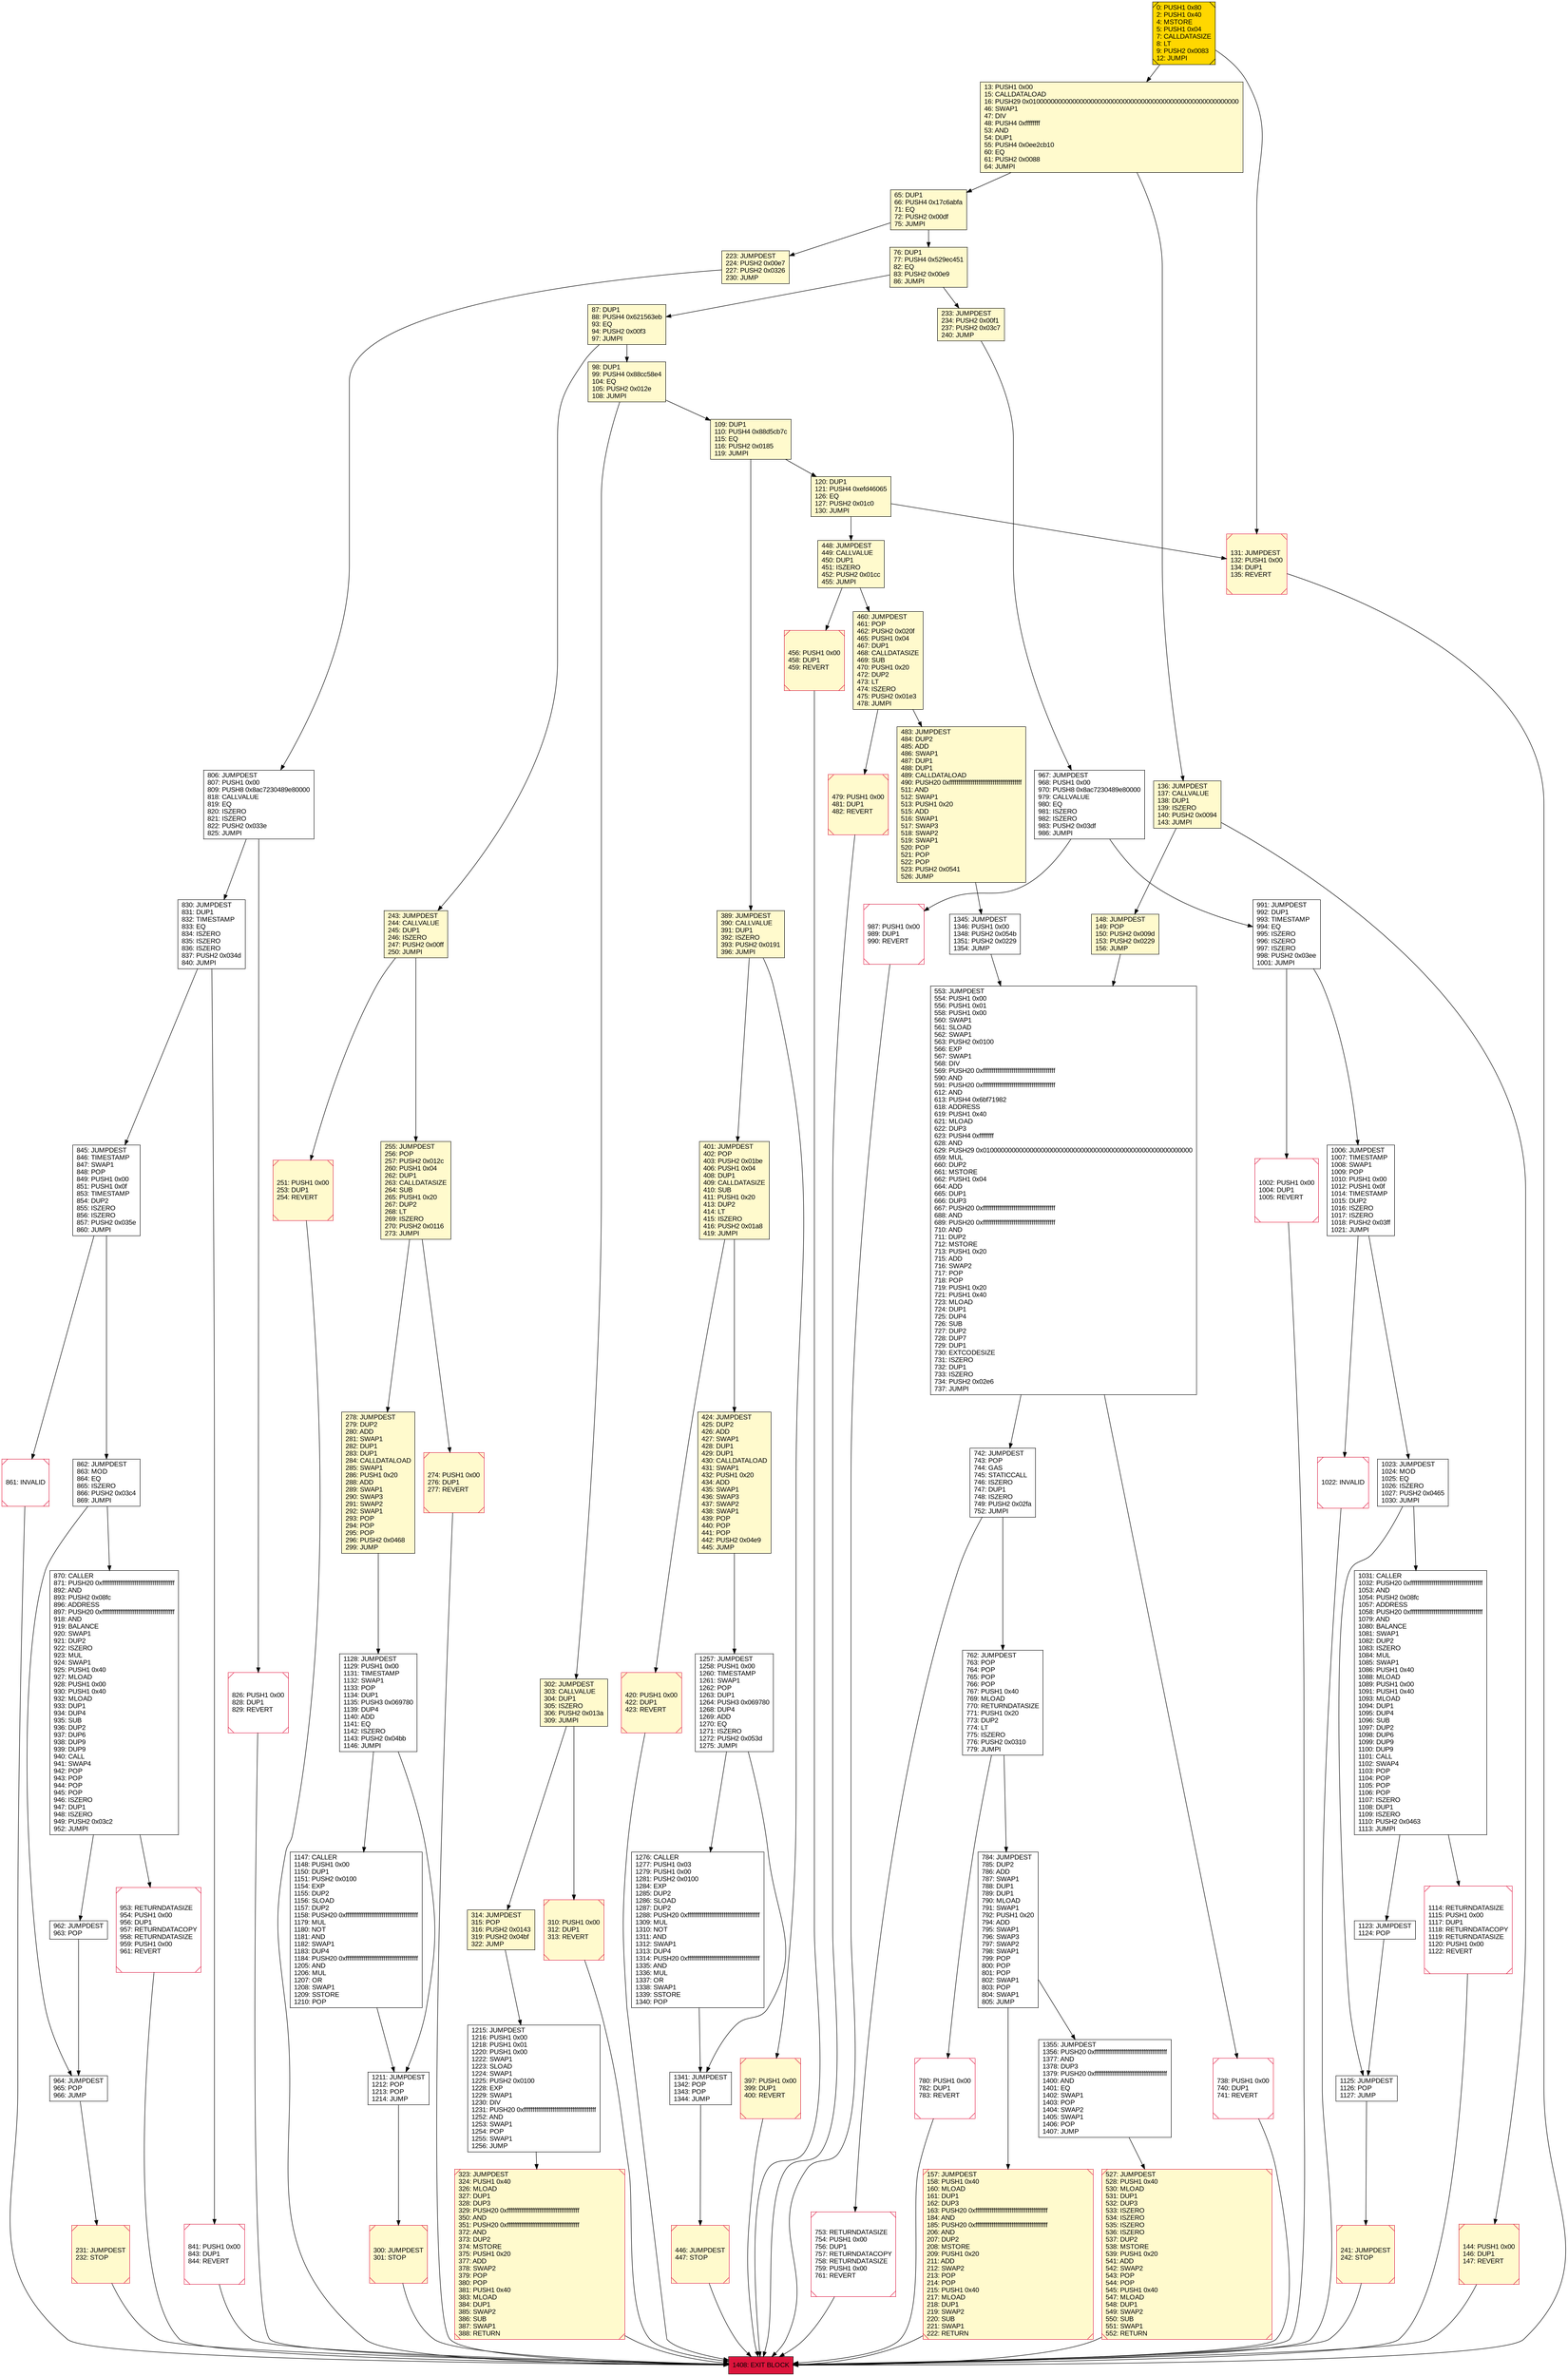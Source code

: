 digraph G {
bgcolor=transparent rankdir=UD;
node [shape=box style=filled color=black fillcolor=white fontname=arial fontcolor=black];
1408 [label="1408: EXIT BLOCK\l" fillcolor=crimson ];
845 [label="845: JUMPDEST\l846: TIMESTAMP\l847: SWAP1\l848: POP\l849: PUSH1 0x00\l851: PUSH1 0x0f\l853: TIMESTAMP\l854: DUP2\l855: ISZERO\l856: ISZERO\l857: PUSH2 0x035e\l860: JUMPI\l" ];
420 [label="420: PUSH1 0x00\l422: DUP1\l423: REVERT\l" fillcolor=lemonchiffon shape=Msquare color=crimson ];
131 [label="131: JUMPDEST\l132: PUSH1 0x00\l134: DUP1\l135: REVERT\l" fillcolor=lemonchiffon shape=Msquare color=crimson ];
448 [label="448: JUMPDEST\l449: CALLVALUE\l450: DUP1\l451: ISZERO\l452: PUSH2 0x01cc\l455: JUMPI\l" fillcolor=lemonchiffon ];
991 [label="991: JUMPDEST\l992: DUP1\l993: TIMESTAMP\l994: EQ\l995: ISZERO\l996: ISZERO\l997: ISZERO\l998: PUSH2 0x03ee\l1001: JUMPI\l" ];
223 [label="223: JUMPDEST\l224: PUSH2 0x00e7\l227: PUSH2 0x0326\l230: JUMP\l" fillcolor=lemonchiffon ];
13 [label="13: PUSH1 0x00\l15: CALLDATALOAD\l16: PUSH29 0x0100000000000000000000000000000000000000000000000000000000\l46: SWAP1\l47: DIV\l48: PUSH4 0xffffffff\l53: AND\l54: DUP1\l55: PUSH4 0x0ee2cb10\l60: EQ\l61: PUSH2 0x0088\l64: JUMPI\l" fillcolor=lemonchiffon ];
323 [label="323: JUMPDEST\l324: PUSH1 0x40\l326: MLOAD\l327: DUP1\l328: DUP3\l329: PUSH20 0xffffffffffffffffffffffffffffffffffffffff\l350: AND\l351: PUSH20 0xffffffffffffffffffffffffffffffffffffffff\l372: AND\l373: DUP2\l374: MSTORE\l375: PUSH1 0x20\l377: ADD\l378: SWAP2\l379: POP\l380: POP\l381: PUSH1 0x40\l383: MLOAD\l384: DUP1\l385: SWAP2\l386: SUB\l387: SWAP1\l388: RETURN\l" fillcolor=lemonchiffon shape=Msquare color=crimson ];
1345 [label="1345: JUMPDEST\l1346: PUSH1 0x00\l1348: PUSH2 0x054b\l1351: PUSH2 0x0229\l1354: JUMP\l" ];
310 [label="310: PUSH1 0x00\l312: DUP1\l313: REVERT\l" fillcolor=lemonchiffon shape=Msquare color=crimson ];
424 [label="424: JUMPDEST\l425: DUP2\l426: ADD\l427: SWAP1\l428: DUP1\l429: DUP1\l430: CALLDATALOAD\l431: SWAP1\l432: PUSH1 0x20\l434: ADD\l435: SWAP1\l436: SWAP3\l437: SWAP2\l438: SWAP1\l439: POP\l440: POP\l441: POP\l442: PUSH2 0x04e9\l445: JUMP\l" fillcolor=lemonchiffon ];
1006 [label="1006: JUMPDEST\l1007: TIMESTAMP\l1008: SWAP1\l1009: POP\l1010: PUSH1 0x00\l1012: PUSH1 0x0f\l1014: TIMESTAMP\l1015: DUP2\l1016: ISZERO\l1017: ISZERO\l1018: PUSH2 0x03ff\l1021: JUMPI\l" ];
826 [label="826: PUSH1 0x00\l828: DUP1\l829: REVERT\l" shape=Msquare color=crimson ];
1276 [label="1276: CALLER\l1277: PUSH1 0x03\l1279: PUSH1 0x00\l1281: PUSH2 0x0100\l1284: EXP\l1285: DUP2\l1286: SLOAD\l1287: DUP2\l1288: PUSH20 0xffffffffffffffffffffffffffffffffffffffff\l1309: MUL\l1310: NOT\l1311: AND\l1312: SWAP1\l1313: DUP4\l1314: PUSH20 0xffffffffffffffffffffffffffffffffffffffff\l1335: AND\l1336: MUL\l1337: OR\l1338: SWAP1\l1339: SSTORE\l1340: POP\l" ];
1355 [label="1355: JUMPDEST\l1356: PUSH20 0xffffffffffffffffffffffffffffffffffffffff\l1377: AND\l1378: DUP3\l1379: PUSH20 0xffffffffffffffffffffffffffffffffffffffff\l1400: AND\l1401: EQ\l1402: SWAP1\l1403: POP\l1404: SWAP2\l1405: SWAP1\l1406: POP\l1407: JUMP\l" ];
1257 [label="1257: JUMPDEST\l1258: PUSH1 0x00\l1260: TIMESTAMP\l1261: SWAP1\l1262: POP\l1263: DUP1\l1264: PUSH3 0x069780\l1268: DUP4\l1269: ADD\l1270: EQ\l1271: ISZERO\l1272: PUSH2 0x053d\l1275: JUMPI\l" ];
302 [label="302: JUMPDEST\l303: CALLVALUE\l304: DUP1\l305: ISZERO\l306: PUSH2 0x013a\l309: JUMPI\l" fillcolor=lemonchiffon ];
953 [label="953: RETURNDATASIZE\l954: PUSH1 0x00\l956: DUP1\l957: RETURNDATACOPY\l958: RETURNDATASIZE\l959: PUSH1 0x00\l961: REVERT\l" shape=Msquare color=crimson ];
0 [label="0: PUSH1 0x80\l2: PUSH1 0x40\l4: MSTORE\l5: PUSH1 0x04\l7: CALLDATASIZE\l8: LT\l9: PUSH2 0x0083\l12: JUMPI\l" fillcolor=lemonchiffon shape=Msquare fillcolor=gold ];
553 [label="553: JUMPDEST\l554: PUSH1 0x00\l556: PUSH1 0x01\l558: PUSH1 0x00\l560: SWAP1\l561: SLOAD\l562: SWAP1\l563: PUSH2 0x0100\l566: EXP\l567: SWAP1\l568: DIV\l569: PUSH20 0xffffffffffffffffffffffffffffffffffffffff\l590: AND\l591: PUSH20 0xffffffffffffffffffffffffffffffffffffffff\l612: AND\l613: PUSH4 0x6bf71982\l618: ADDRESS\l619: PUSH1 0x40\l621: MLOAD\l622: DUP3\l623: PUSH4 0xffffffff\l628: AND\l629: PUSH29 0x0100000000000000000000000000000000000000000000000000000000\l659: MUL\l660: DUP2\l661: MSTORE\l662: PUSH1 0x04\l664: ADD\l665: DUP1\l666: DUP3\l667: PUSH20 0xffffffffffffffffffffffffffffffffffffffff\l688: AND\l689: PUSH20 0xffffffffffffffffffffffffffffffffffffffff\l710: AND\l711: DUP2\l712: MSTORE\l713: PUSH1 0x20\l715: ADD\l716: SWAP2\l717: POP\l718: POP\l719: PUSH1 0x20\l721: PUSH1 0x40\l723: MLOAD\l724: DUP1\l725: DUP4\l726: SUB\l727: DUP2\l728: DUP7\l729: DUP1\l730: EXTCODESIZE\l731: ISZERO\l732: DUP1\l733: ISZERO\l734: PUSH2 0x02e6\l737: JUMPI\l" ];
255 [label="255: JUMPDEST\l256: POP\l257: PUSH2 0x012c\l260: PUSH1 0x04\l262: DUP1\l263: CALLDATASIZE\l264: SUB\l265: PUSH1 0x20\l267: DUP2\l268: LT\l269: ISZERO\l270: PUSH2 0x0116\l273: JUMPI\l" fillcolor=lemonchiffon ];
136 [label="136: JUMPDEST\l137: CALLVALUE\l138: DUP1\l139: ISZERO\l140: PUSH2 0x0094\l143: JUMPI\l" fillcolor=lemonchiffon ];
314 [label="314: JUMPDEST\l315: POP\l316: PUSH2 0x0143\l319: PUSH2 0x04bf\l322: JUMP\l" fillcolor=lemonchiffon ];
446 [label="446: JUMPDEST\l447: STOP\l" fillcolor=lemonchiffon shape=Msquare color=crimson ];
397 [label="397: PUSH1 0x00\l399: DUP1\l400: REVERT\l" fillcolor=lemonchiffon shape=Msquare color=crimson ];
483 [label="483: JUMPDEST\l484: DUP2\l485: ADD\l486: SWAP1\l487: DUP1\l488: DUP1\l489: CALLDATALOAD\l490: PUSH20 0xffffffffffffffffffffffffffffffffffffffff\l511: AND\l512: SWAP1\l513: PUSH1 0x20\l515: ADD\l516: SWAP1\l517: SWAP3\l518: SWAP2\l519: SWAP1\l520: POP\l521: POP\l522: POP\l523: PUSH2 0x0541\l526: JUMP\l" fillcolor=lemonchiffon ];
780 [label="780: PUSH1 0x00\l782: DUP1\l783: REVERT\l" shape=Msquare color=crimson ];
65 [label="65: DUP1\l66: PUSH4 0x17c6abfa\l71: EQ\l72: PUSH2 0x00df\l75: JUMPI\l" fillcolor=lemonchiffon ];
144 [label="144: PUSH1 0x00\l146: DUP1\l147: REVERT\l" fillcolor=lemonchiffon shape=Msquare color=crimson ];
76 [label="76: DUP1\l77: PUSH4 0x529ec451\l82: EQ\l83: PUSH2 0x00e9\l86: JUMPI\l" fillcolor=lemonchiffon ];
274 [label="274: PUSH1 0x00\l276: DUP1\l277: REVERT\l" fillcolor=lemonchiffon shape=Msquare color=crimson ];
527 [label="527: JUMPDEST\l528: PUSH1 0x40\l530: MLOAD\l531: DUP1\l532: DUP3\l533: ISZERO\l534: ISZERO\l535: ISZERO\l536: ISZERO\l537: DUP2\l538: MSTORE\l539: PUSH1 0x20\l541: ADD\l542: SWAP2\l543: POP\l544: POP\l545: PUSH1 0x40\l547: MLOAD\l548: DUP1\l549: SWAP2\l550: SUB\l551: SWAP1\l552: RETURN\l" fillcolor=lemonchiffon shape=Msquare color=crimson ];
830 [label="830: JUMPDEST\l831: DUP1\l832: TIMESTAMP\l833: EQ\l834: ISZERO\l835: ISZERO\l836: ISZERO\l837: PUSH2 0x034d\l840: JUMPI\l" ];
1128 [label="1128: JUMPDEST\l1129: PUSH1 0x00\l1131: TIMESTAMP\l1132: SWAP1\l1133: POP\l1134: DUP1\l1135: PUSH3 0x069780\l1139: DUP4\l1140: ADD\l1141: EQ\l1142: ISZERO\l1143: PUSH2 0x04bb\l1146: JUMPI\l" ];
300 [label="300: JUMPDEST\l301: STOP\l" fillcolor=lemonchiffon shape=Msquare color=crimson ];
870 [label="870: CALLER\l871: PUSH20 0xffffffffffffffffffffffffffffffffffffffff\l892: AND\l893: PUSH2 0x08fc\l896: ADDRESS\l897: PUSH20 0xffffffffffffffffffffffffffffffffffffffff\l918: AND\l919: BALANCE\l920: SWAP1\l921: DUP2\l922: ISZERO\l923: MUL\l924: SWAP1\l925: PUSH1 0x40\l927: MLOAD\l928: PUSH1 0x00\l930: PUSH1 0x40\l932: MLOAD\l933: DUP1\l934: DUP4\l935: SUB\l936: DUP2\l937: DUP6\l938: DUP9\l939: DUP9\l940: CALL\l941: SWAP4\l942: POP\l943: POP\l944: POP\l945: POP\l946: ISZERO\l947: DUP1\l948: ISZERO\l949: PUSH2 0x03c2\l952: JUMPI\l" ];
87 [label="87: DUP1\l88: PUSH4 0x621563eb\l93: EQ\l94: PUSH2 0x00f3\l97: JUMPI\l" fillcolor=lemonchiffon ];
148 [label="148: JUMPDEST\l149: POP\l150: PUSH2 0x009d\l153: PUSH2 0x0229\l156: JUMP\l" fillcolor=lemonchiffon ];
806 [label="806: JUMPDEST\l807: PUSH1 0x00\l809: PUSH8 0x8ac7230489e80000\l818: CALLVALUE\l819: EQ\l820: ISZERO\l821: ISZERO\l822: PUSH2 0x033e\l825: JUMPI\l" ];
1022 [label="1022: INVALID\l" shape=Msquare color=crimson ];
1114 [label="1114: RETURNDATASIZE\l1115: PUSH1 0x00\l1117: DUP1\l1118: RETURNDATACOPY\l1119: RETURNDATASIZE\l1120: PUSH1 0x00\l1122: REVERT\l" shape=Msquare color=crimson ];
1125 [label="1125: JUMPDEST\l1126: POP\l1127: JUMP\l" ];
109 [label="109: DUP1\l110: PUSH4 0x88d5cb7c\l115: EQ\l116: PUSH2 0x0185\l119: JUMPI\l" fillcolor=lemonchiffon ];
738 [label="738: PUSH1 0x00\l740: DUP1\l741: REVERT\l" shape=Msquare color=crimson ];
98 [label="98: DUP1\l99: PUSH4 0x88cc58e4\l104: EQ\l105: PUSH2 0x012e\l108: JUMPI\l" fillcolor=lemonchiffon ];
1002 [label="1002: PUSH1 0x00\l1004: DUP1\l1005: REVERT\l" shape=Msquare color=crimson ];
1023 [label="1023: JUMPDEST\l1024: MOD\l1025: EQ\l1026: ISZERO\l1027: PUSH2 0x0465\l1030: JUMPI\l" ];
157 [label="157: JUMPDEST\l158: PUSH1 0x40\l160: MLOAD\l161: DUP1\l162: DUP3\l163: PUSH20 0xffffffffffffffffffffffffffffffffffffffff\l184: AND\l185: PUSH20 0xffffffffffffffffffffffffffffffffffffffff\l206: AND\l207: DUP2\l208: MSTORE\l209: PUSH1 0x20\l211: ADD\l212: SWAP2\l213: POP\l214: POP\l215: PUSH1 0x40\l217: MLOAD\l218: DUP1\l219: SWAP2\l220: SUB\l221: SWAP1\l222: RETURN\l" fillcolor=lemonchiffon shape=Msquare color=crimson ];
1123 [label="1123: JUMPDEST\l1124: POP\l" ];
401 [label="401: JUMPDEST\l402: POP\l403: PUSH2 0x01be\l406: PUSH1 0x04\l408: DUP1\l409: CALLDATASIZE\l410: SUB\l411: PUSH1 0x20\l413: DUP2\l414: LT\l415: ISZERO\l416: PUSH2 0x01a8\l419: JUMPI\l" fillcolor=lemonchiffon ];
742 [label="742: JUMPDEST\l743: POP\l744: GAS\l745: STATICCALL\l746: ISZERO\l747: DUP1\l748: ISZERO\l749: PUSH2 0x02fa\l752: JUMPI\l" ];
243 [label="243: JUMPDEST\l244: CALLVALUE\l245: DUP1\l246: ISZERO\l247: PUSH2 0x00ff\l250: JUMPI\l" fillcolor=lemonchiffon ];
967 [label="967: JUMPDEST\l968: PUSH1 0x00\l970: PUSH8 0x8ac7230489e80000\l979: CALLVALUE\l980: EQ\l981: ISZERO\l982: ISZERO\l983: PUSH2 0x03df\l986: JUMPI\l" ];
251 [label="251: PUSH1 0x00\l253: DUP1\l254: REVERT\l" fillcolor=lemonchiffon shape=Msquare color=crimson ];
233 [label="233: JUMPDEST\l234: PUSH2 0x00f1\l237: PUSH2 0x03c7\l240: JUMP\l" fillcolor=lemonchiffon ];
861 [label="861: INVALID\l" shape=Msquare color=crimson ];
964 [label="964: JUMPDEST\l965: POP\l966: JUMP\l" ];
278 [label="278: JUMPDEST\l279: DUP2\l280: ADD\l281: SWAP1\l282: DUP1\l283: DUP1\l284: CALLDATALOAD\l285: SWAP1\l286: PUSH1 0x20\l288: ADD\l289: SWAP1\l290: SWAP3\l291: SWAP2\l292: SWAP1\l293: POP\l294: POP\l295: POP\l296: PUSH2 0x0468\l299: JUMP\l" fillcolor=lemonchiffon ];
241 [label="241: JUMPDEST\l242: STOP\l" fillcolor=lemonchiffon shape=Msquare color=crimson ];
784 [label="784: JUMPDEST\l785: DUP2\l786: ADD\l787: SWAP1\l788: DUP1\l789: DUP1\l790: MLOAD\l791: SWAP1\l792: PUSH1 0x20\l794: ADD\l795: SWAP1\l796: SWAP3\l797: SWAP2\l798: SWAP1\l799: POP\l800: POP\l801: POP\l802: SWAP1\l803: POP\l804: SWAP1\l805: JUMP\l" ];
841 [label="841: PUSH1 0x00\l843: DUP1\l844: REVERT\l" shape=Msquare color=crimson ];
456 [label="456: PUSH1 0x00\l458: DUP1\l459: REVERT\l" fillcolor=lemonchiffon shape=Msquare color=crimson ];
753 [label="753: RETURNDATASIZE\l754: PUSH1 0x00\l756: DUP1\l757: RETURNDATACOPY\l758: RETURNDATASIZE\l759: PUSH1 0x00\l761: REVERT\l" shape=Msquare color=crimson ];
1031 [label="1031: CALLER\l1032: PUSH20 0xffffffffffffffffffffffffffffffffffffffff\l1053: AND\l1054: PUSH2 0x08fc\l1057: ADDRESS\l1058: PUSH20 0xffffffffffffffffffffffffffffffffffffffff\l1079: AND\l1080: BALANCE\l1081: SWAP1\l1082: DUP2\l1083: ISZERO\l1084: MUL\l1085: SWAP1\l1086: PUSH1 0x40\l1088: MLOAD\l1089: PUSH1 0x00\l1091: PUSH1 0x40\l1093: MLOAD\l1094: DUP1\l1095: DUP4\l1096: SUB\l1097: DUP2\l1098: DUP6\l1099: DUP9\l1100: DUP9\l1101: CALL\l1102: SWAP4\l1103: POP\l1104: POP\l1105: POP\l1106: POP\l1107: ISZERO\l1108: DUP1\l1109: ISZERO\l1110: PUSH2 0x0463\l1113: JUMPI\l" ];
1211 [label="1211: JUMPDEST\l1212: POP\l1213: POP\l1214: JUMP\l" ];
460 [label="460: JUMPDEST\l461: POP\l462: PUSH2 0x020f\l465: PUSH1 0x04\l467: DUP1\l468: CALLDATASIZE\l469: SUB\l470: PUSH1 0x20\l472: DUP2\l473: LT\l474: ISZERO\l475: PUSH2 0x01e3\l478: JUMPI\l" fillcolor=lemonchiffon ];
762 [label="762: JUMPDEST\l763: POP\l764: POP\l765: POP\l766: POP\l767: PUSH1 0x40\l769: MLOAD\l770: RETURNDATASIZE\l771: PUSH1 0x20\l773: DUP2\l774: LT\l775: ISZERO\l776: PUSH2 0x0310\l779: JUMPI\l" ];
120 [label="120: DUP1\l121: PUSH4 0xefd46065\l126: EQ\l127: PUSH2 0x01c0\l130: JUMPI\l" fillcolor=lemonchiffon ];
231 [label="231: JUMPDEST\l232: STOP\l" fillcolor=lemonchiffon shape=Msquare color=crimson ];
962 [label="962: JUMPDEST\l963: POP\l" ];
1147 [label="1147: CALLER\l1148: PUSH1 0x00\l1150: DUP1\l1151: PUSH2 0x0100\l1154: EXP\l1155: DUP2\l1156: SLOAD\l1157: DUP2\l1158: PUSH20 0xffffffffffffffffffffffffffffffffffffffff\l1179: MUL\l1180: NOT\l1181: AND\l1182: SWAP1\l1183: DUP4\l1184: PUSH20 0xffffffffffffffffffffffffffffffffffffffff\l1205: AND\l1206: MUL\l1207: OR\l1208: SWAP1\l1209: SSTORE\l1210: POP\l" ];
1341 [label="1341: JUMPDEST\l1342: POP\l1343: POP\l1344: JUMP\l" ];
862 [label="862: JUMPDEST\l863: MOD\l864: EQ\l865: ISZERO\l866: PUSH2 0x03c4\l869: JUMPI\l" ];
987 [label="987: PUSH1 0x00\l989: DUP1\l990: REVERT\l" shape=Msquare color=crimson ];
389 [label="389: JUMPDEST\l390: CALLVALUE\l391: DUP1\l392: ISZERO\l393: PUSH2 0x0191\l396: JUMPI\l" fillcolor=lemonchiffon ];
479 [label="479: PUSH1 0x00\l481: DUP1\l482: REVERT\l" fillcolor=lemonchiffon shape=Msquare color=crimson ];
1215 [label="1215: JUMPDEST\l1216: PUSH1 0x00\l1218: PUSH1 0x01\l1220: PUSH1 0x00\l1222: SWAP1\l1223: SLOAD\l1224: SWAP1\l1225: PUSH2 0x0100\l1228: EXP\l1229: SWAP1\l1230: DIV\l1231: PUSH20 0xffffffffffffffffffffffffffffffffffffffff\l1252: AND\l1253: SWAP1\l1254: POP\l1255: SWAP1\l1256: JUMP\l" ];
1147 -> 1211;
131 -> 1408;
233 -> 967;
302 -> 314;
243 -> 251;
962 -> 964;
1123 -> 1125;
136 -> 144;
255 -> 274;
310 -> 1408;
862 -> 964;
826 -> 1408;
870 -> 953;
65 -> 223;
0 -> 131;
953 -> 1408;
967 -> 987;
742 -> 762;
784 -> 157;
1125 -> 241;
389 -> 401;
780 -> 1408;
1031 -> 1114;
274 -> 1408;
0 -> 13;
302 -> 310;
830 -> 845;
300 -> 1408;
424 -> 1257;
483 -> 1345;
109 -> 389;
1031 -> 1123;
255 -> 278;
862 -> 870;
991 -> 1002;
1128 -> 1211;
1211 -> 300;
1128 -> 1147;
157 -> 1408;
223 -> 806;
870 -> 962;
401 -> 420;
389 -> 397;
1006 -> 1023;
967 -> 991;
278 -> 1128;
1341 -> 446;
861 -> 1408;
148 -> 553;
98 -> 302;
841 -> 1408;
87 -> 243;
753 -> 1408;
1276 -> 1341;
1215 -> 323;
120 -> 448;
120 -> 131;
448 -> 460;
806 -> 830;
784 -> 1355;
420 -> 1408;
98 -> 109;
460 -> 479;
76 -> 87;
1023 -> 1125;
323 -> 1408;
964 -> 231;
991 -> 1006;
762 -> 784;
65 -> 76;
1023 -> 1031;
446 -> 1408;
397 -> 1408;
1355 -> 527;
109 -> 120;
144 -> 1408;
527 -> 1408;
1345 -> 553;
13 -> 136;
742 -> 753;
1257 -> 1276;
13 -> 65;
1022 -> 1408;
1114 -> 1408;
738 -> 1408;
1002 -> 1408;
401 -> 424;
1257 -> 1341;
314 -> 1215;
1006 -> 1022;
251 -> 1408;
806 -> 826;
460 -> 483;
762 -> 780;
830 -> 841;
845 -> 861;
241 -> 1408;
136 -> 148;
553 -> 738;
456 -> 1408;
76 -> 233;
448 -> 456;
243 -> 255;
553 -> 742;
231 -> 1408;
87 -> 98;
845 -> 862;
987 -> 1408;
479 -> 1408;
}